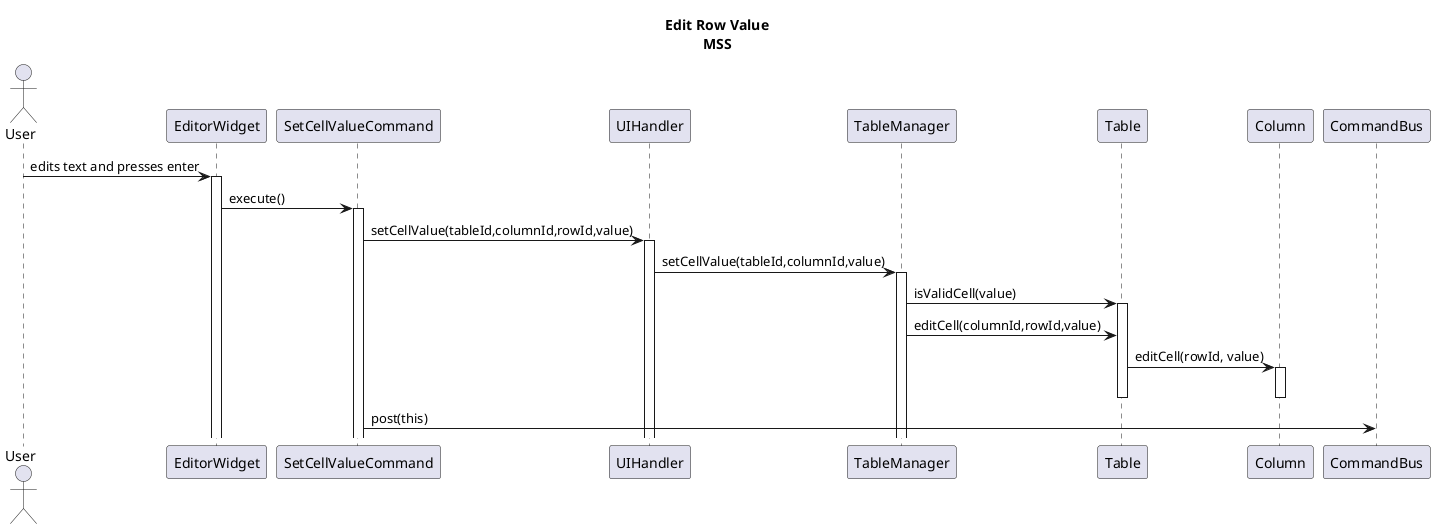 @startuml
title Edit Row Value\nMSS
Actor User

User -> EditorWidget: edits text and presses enter
activate EditorWidget
EditorWidget -> SetCellValueCommand: execute()
activate SetCellValueCommand
SetCellValueCommand -> UIHandler: setCellValue(tableId,columnId,rowId,value)
activate UIHandler
UIHandler -> TableManager: setCellValue(tableId,columnId,value)
activate TableManager
TableManager -> Table: isValidCell(value)
activate Table
TableManager -> Table: editCell(columnId,rowId,value)

Table -> Column: editCell(rowId, value)
activate Column
deactivate Column
deactivate Table

SetCellValueCommand -> CommandBus: post(this)

@enduml